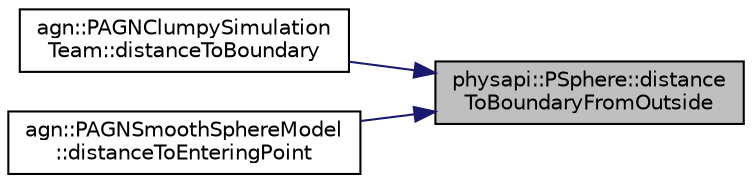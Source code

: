 digraph "physapi::PSphere::distanceToBoundaryFromOutside"
{
 // LATEX_PDF_SIZE
  edge [fontname="Helvetica",fontsize="10",labelfontname="Helvetica",labelfontsize="10"];
  node [fontname="Helvetica",fontsize="10",shape=record];
  rankdir="RL";
  Node1 [label="physapi::PSphere::distance\lToBoundaryFromOutside",height=0.2,width=0.4,color="black", fillcolor="grey75", style="filled", fontcolor="black",tooltip="Get the distance to the geometry's boundaries from an outside point."];
  Node1 -> Node2 [dir="back",color="midnightblue",fontsize="10",style="solid",fontname="Helvetica"];
  Node2 [label="agn::PAGNClumpySimulation\lTeam::distanceToBoundary",height=0.2,width=0.4,color="black", fillcolor="white", style="filled",URL="$classagn_1_1_p_a_g_n_clumpy_simulation_team.html#ac34a1368c306ff75648d347a2d3208fe",tooltip=" "];
  Node1 -> Node3 [dir="back",color="midnightblue",fontsize="10",style="solid",fontname="Helvetica"];
  Node3 [label="agn::PAGNSmoothSphereModel\l::distanceToEnteringPoint",height=0.2,width=0.4,color="black", fillcolor="white", style="filled",URL="$classagn_1_1_p_a_g_n_smooth_sphere_model.html#a80b21e04fa500ad9e635b2670cfa4d5f",tooltip=" "];
}
